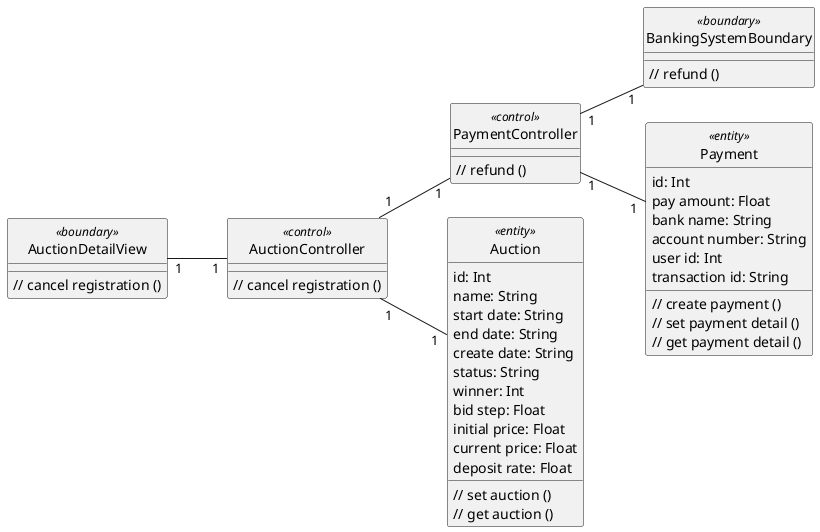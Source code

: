 @startuml cancel_registration
hide circle
skinparam classAttributeIconSize 0
left to right direction

class AuctionDetailView <<boundary>> {
  // cancel registration ()
}

class AuctionController <<control>>{
  // cancel registration ()
}

class PaymentController <<control>>{
  // refund ()
}

class BankingSystemBoundary <<boundary>> {
  // refund ()
}

class Auction <<entity>> {
  id: Int
  name: String
  start date: String
  end date: String
  create date: String
  status: String
  winner: Int
  bid step: Float
  initial price: Float
  current price: Float
  deposit rate: Float
  // set auction ()
  // get auction ()
  }

class Payment <<entity>> {
  id: Int
  pay amount: Float
  bank name: String
  account number: String
  user id: Int
  transaction id: String
  // create payment ()
  // set payment detail ()
  // get payment detail ()
}

AuctionDetailView  "1" -- "1" AuctionController
AuctionController "1" -- "1" PaymentController
PaymentController "1" -- "1" BankingSystemBoundary
AuctionController "1" -- "1" Auction
PaymentController "1" -- "1" Payment
@enduml